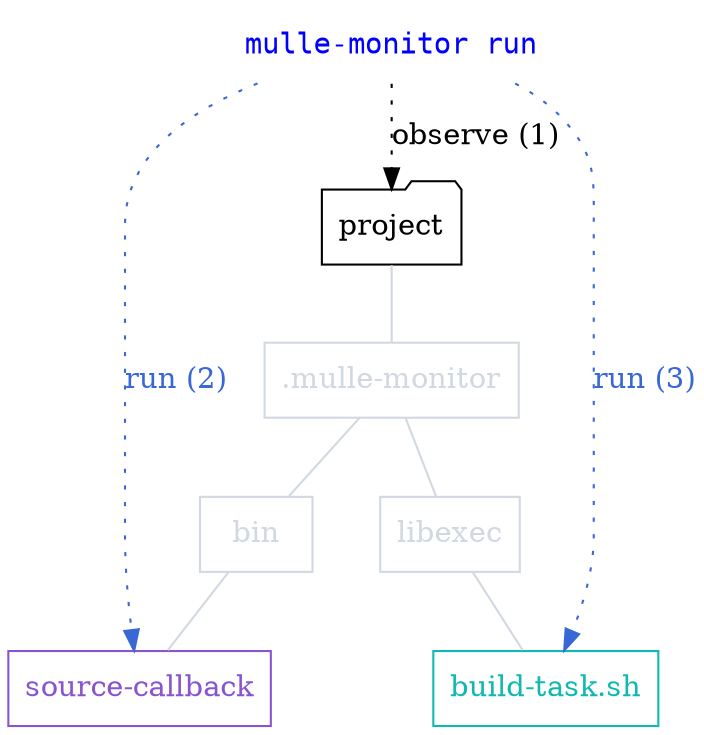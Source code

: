 digraph G {
    graph [rankdir = TD];

    "mulle-monitor run"   [ shape="none", fontcolor="blue", fontname="monospace"]

    node[ shape="folder" ];

    project


    { rank = "same"; "mulle-monitor run" };

    edge[ arrowhead="", style="dotted" ];

    node[shape=record, color="#8854d0", fontcolor="#8854d0"];
    "s_did_update"

    node[ color="#d1d8e0", fontcolor="#d1d8e0" ];

    "mulle-monitor run" -> "project"              [ label="observe (1)" ]

    edge[ arrowhead="none", color="#d1d8e0", style="" ];

    "project"         -> ".mulle-monitor"
    ".mulle-monitor"  -> "bin"
    ".mulle-monitor"  -> "libexec"

    edge[ color="#3867d6", fontcolor="#3867d6" ];

    "mulle-monitor run" -> "s_did_update"   [ arrowhead="", label="run (2)", style="dotted" ]
    "mulle-monitor run" -> "build-task.sh"  [ arrowhead="", label="run (3)", style="dotted" ]

    edge[ color="#d1d8e0", fontcolor="#d1d8e0" ];

    "bin"             -> "s_did_update"

    "s_did_update"    [ label="source-callback"]

    "libexec"         -> "build-task.sh"

    "build-task.sh"  [ color="#0fb9b1", fontcolor="#0fb9b1"]
}
